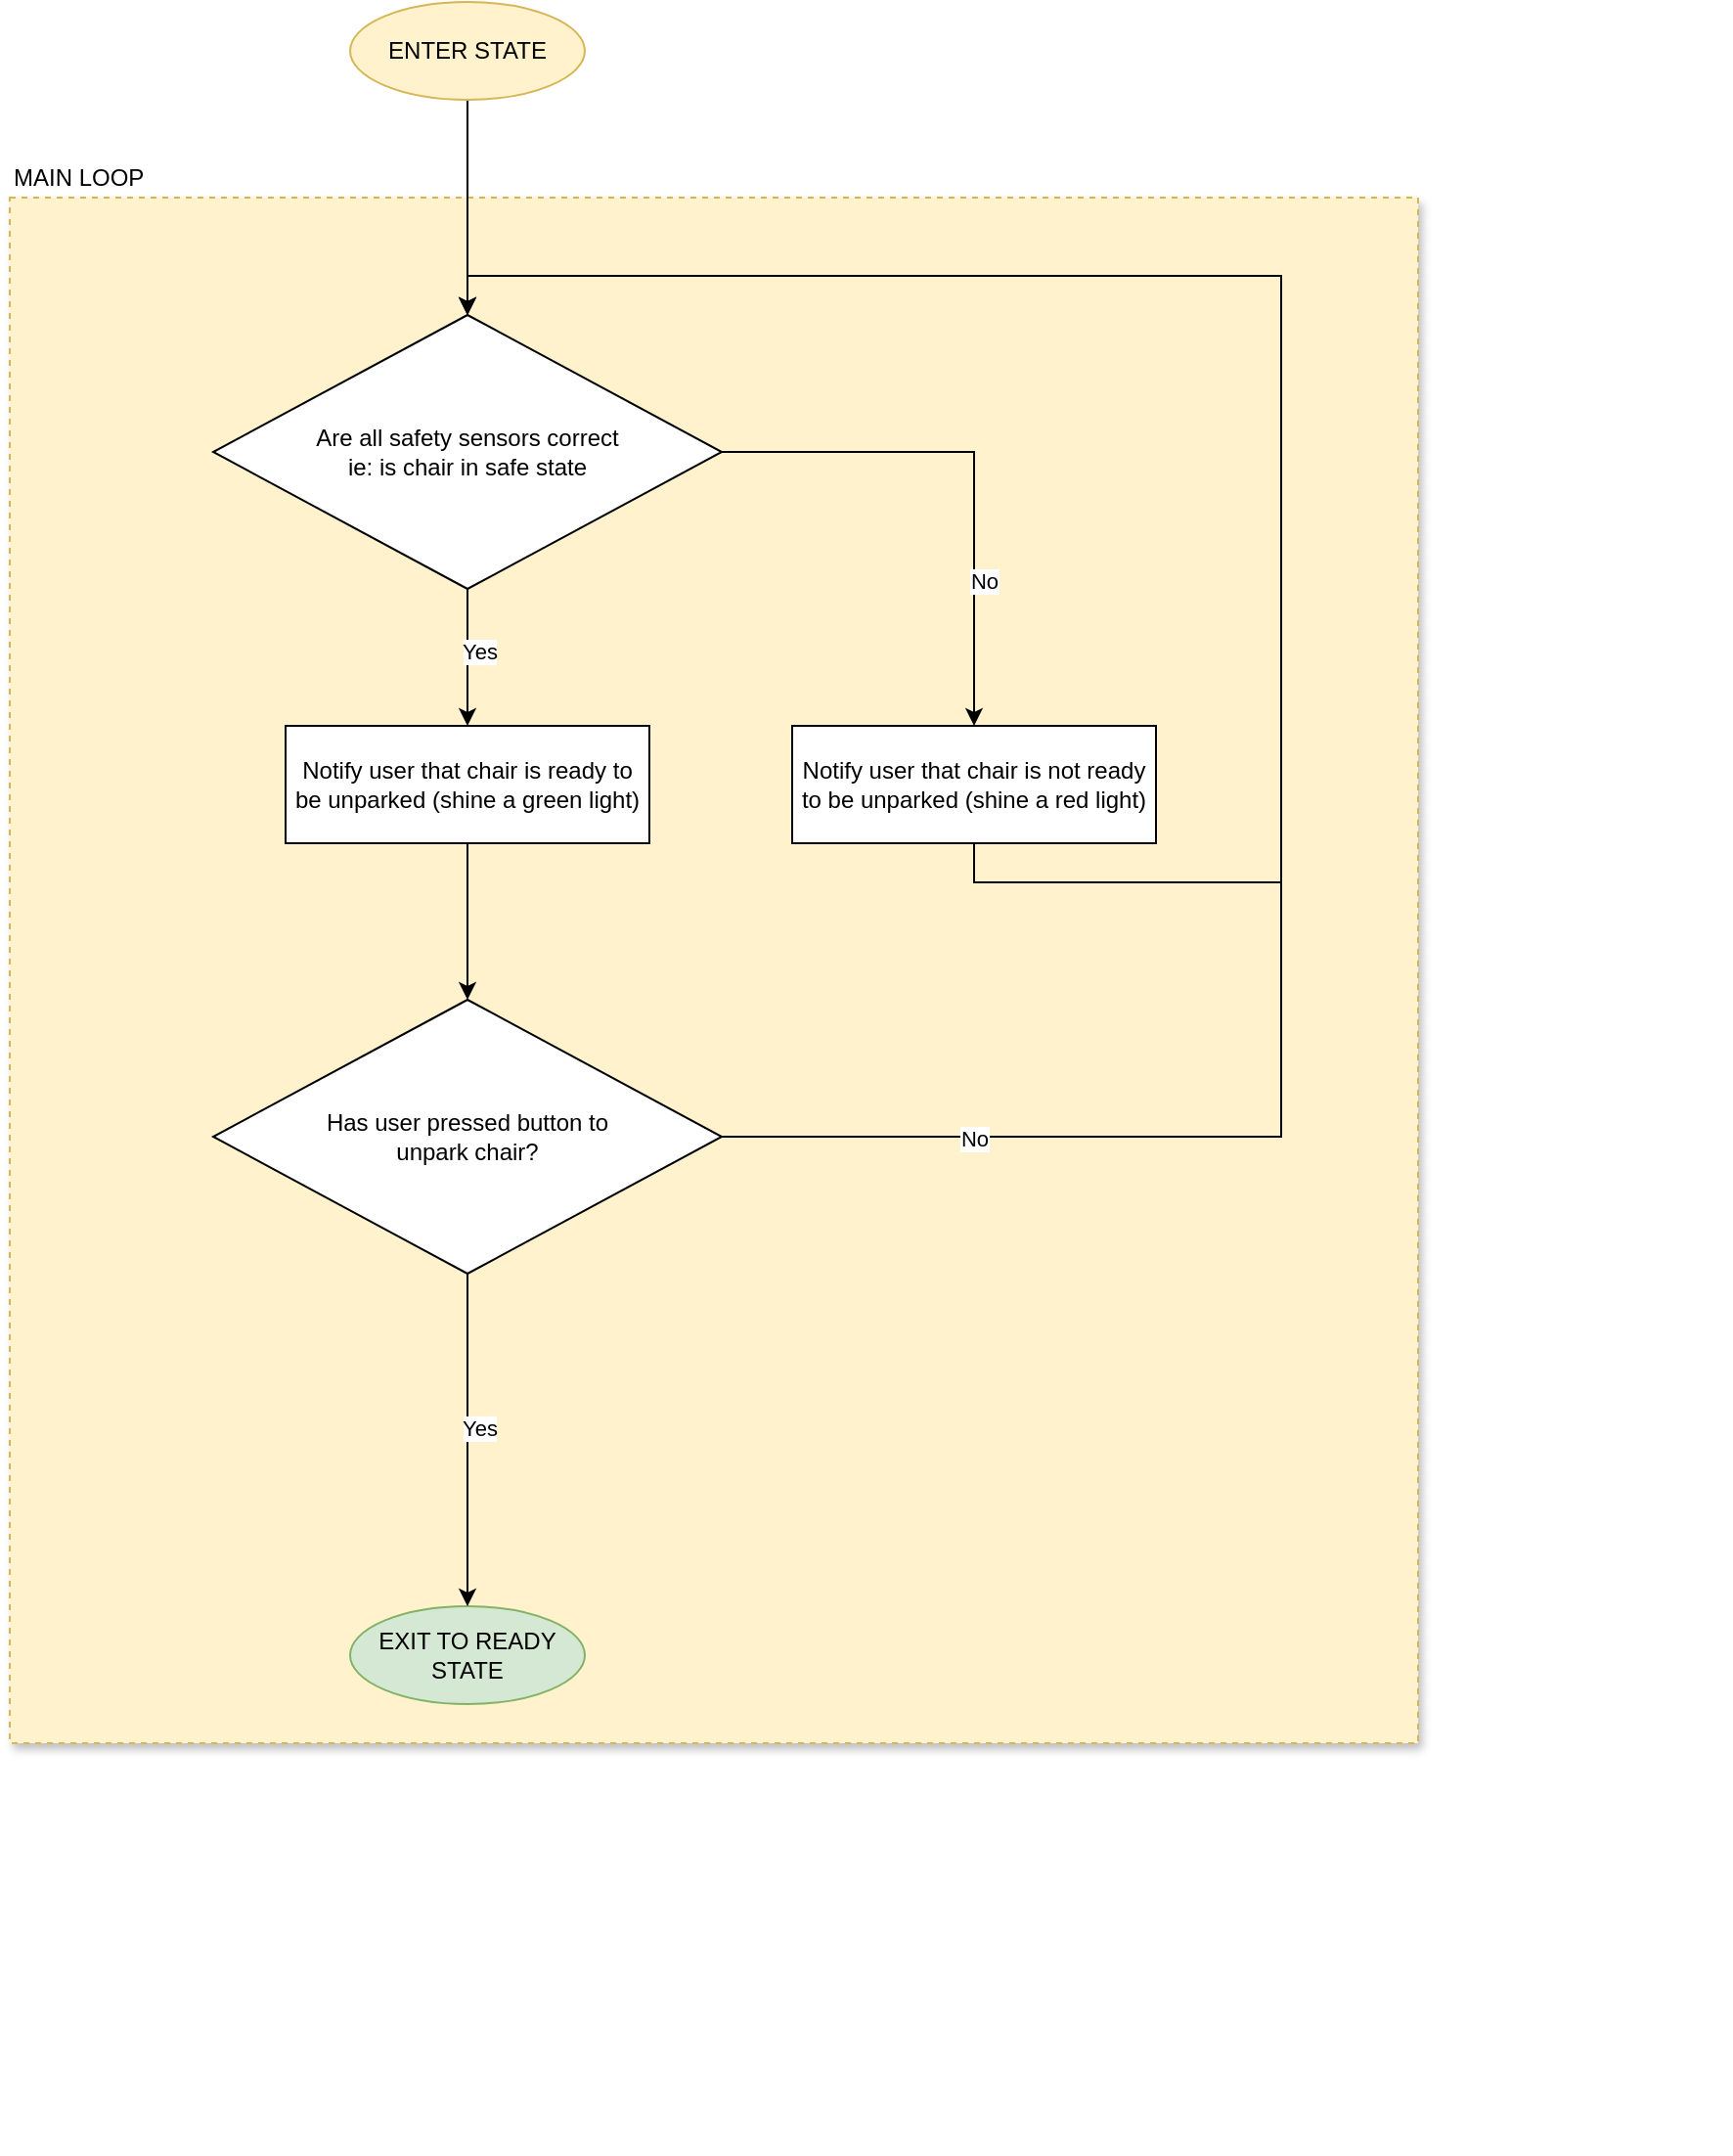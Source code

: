 <mxfile version="13.9.9" type="device"><diagram id="PYm9stL6ZiT4VkvZSm_u" name="Page-1"><mxGraphModel dx="1554" dy="2293" grid="1" gridSize="10" guides="1" tooltips="1" connect="1" arrows="1" fold="1" page="1" pageScale="1" pageWidth="827" pageHeight="1169" math="0" shadow="0"><root><mxCell id="0"/><mxCell id="1" parent="0"/><mxCell id="C-5AnAamHC3Z1AMsoRSv-83" value="" style="rounded=0;whiteSpace=wrap;html=1;shadow=1;dashed=1;fillColor=#fff2cc;strokeColor=#d6b656;" vertex="1" parent="1"><mxGeometry x="180" width="720" height="790" as="geometry"/></mxCell><mxCell id="C-5AnAamHC3Z1AMsoRSv-56" value="" style="group" vertex="1" connectable="0" parent="1"><mxGeometry x="180" y="-20" width="880" height="1020" as="geometry"/></mxCell><mxCell id="C-5AnAamHC3Z1AMsoRSv-25" value="MAIN LOOP" style="text;html=1;strokeColor=none;fillColor=none;align=left;verticalAlign=middle;whiteSpace=wrap;rounded=0;shadow=1;dashed=1;" vertex="1" parent="C-5AnAamHC3Z1AMsoRSv-56"><mxGeometry width="159" height="20" as="geometry"/></mxCell><mxCell id="C-5AnAamHC3Z1AMsoRSv-59" style="edgeStyle=orthogonalEdgeStyle;rounded=0;orthogonalLoop=1;jettySize=auto;html=1;exitX=0.5;exitY=1;exitDx=0;exitDy=0;" edge="1" parent="C-5AnAamHC3Z1AMsoRSv-56" source="C-5AnAamHC3Z1AMsoRSv-53" target="C-5AnAamHC3Z1AMsoRSv-58"><mxGeometry relative="1" as="geometry"/></mxCell><mxCell id="C-5AnAamHC3Z1AMsoRSv-60" value="Yes" style="edgeLabel;html=1;align=center;verticalAlign=middle;resizable=0;points=[];" vertex="1" connectable="0" parent="C-5AnAamHC3Z1AMsoRSv-59"><mxGeometry x="-0.106" y="6" relative="1" as="geometry"><mxPoint as="offset"/></mxGeometry></mxCell><mxCell id="C-5AnAamHC3Z1AMsoRSv-62" style="edgeStyle=orthogonalEdgeStyle;rounded=0;orthogonalLoop=1;jettySize=auto;html=1;exitX=1;exitY=0.5;exitDx=0;exitDy=0;" edge="1" parent="C-5AnAamHC3Z1AMsoRSv-56" source="C-5AnAamHC3Z1AMsoRSv-53" target="C-5AnAamHC3Z1AMsoRSv-61"><mxGeometry relative="1" as="geometry"/></mxCell><mxCell id="C-5AnAamHC3Z1AMsoRSv-63" value="No" style="edgeLabel;html=1;align=center;verticalAlign=middle;resizable=0;points=[];" vertex="1" connectable="0" parent="C-5AnAamHC3Z1AMsoRSv-62"><mxGeometry x="0.45" y="5" relative="1" as="geometry"><mxPoint as="offset"/></mxGeometry></mxCell><mxCell id="C-5AnAamHC3Z1AMsoRSv-53" value="Are all safety sensors correct ie: is chair in safe state" style="rhombus;whiteSpace=wrap;html=1;spacing=50;" vertex="1" parent="C-5AnAamHC3Z1AMsoRSv-56"><mxGeometry x="104" y="80" width="260" height="140" as="geometry"/></mxCell><mxCell id="C-5AnAamHC3Z1AMsoRSv-76" style="edgeStyle=orthogonalEdgeStyle;rounded=0;orthogonalLoop=1;jettySize=auto;html=1;exitX=0.5;exitY=1;exitDx=0;exitDy=0;entryX=0.5;entryY=0;entryDx=0;entryDy=0;" edge="1" parent="C-5AnAamHC3Z1AMsoRSv-56" source="C-5AnAamHC3Z1AMsoRSv-58" target="C-5AnAamHC3Z1AMsoRSv-75"><mxGeometry relative="1" as="geometry"/></mxCell><mxCell id="C-5AnAamHC3Z1AMsoRSv-58" value="Notify user that chair is ready to be unparked (shine a green light)" style="rounded=0;whiteSpace=wrap;html=1;" vertex="1" parent="C-5AnAamHC3Z1AMsoRSv-56"><mxGeometry x="141" y="290" width="186" height="60" as="geometry"/></mxCell><mxCell id="C-5AnAamHC3Z1AMsoRSv-79" style="edgeStyle=orthogonalEdgeStyle;rounded=0;orthogonalLoop=1;jettySize=auto;html=1;exitX=0.5;exitY=1;exitDx=0;exitDy=0;entryX=0.5;entryY=0;entryDx=0;entryDy=0;" edge="1" parent="C-5AnAamHC3Z1AMsoRSv-56" source="C-5AnAamHC3Z1AMsoRSv-61" target="C-5AnAamHC3Z1AMsoRSv-53"><mxGeometry relative="1" as="geometry"><Array as="points"><mxPoint x="493" y="370"/><mxPoint x="650" y="370"/><mxPoint x="650" y="60"/><mxPoint x="234" y="60"/></Array></mxGeometry></mxCell><mxCell id="C-5AnAamHC3Z1AMsoRSv-61" value="Notify user that chair is not ready to be unparked (shine a red light)" style="rounded=0;whiteSpace=wrap;html=1;" vertex="1" parent="C-5AnAamHC3Z1AMsoRSv-56"><mxGeometry x="400" y="290" width="186" height="60" as="geometry"/></mxCell><mxCell id="C-5AnAamHC3Z1AMsoRSv-5" value="EXIT TO READY STATE" style="ellipse;whiteSpace=wrap;html=1;fillColor=#d5e8d4;strokeColor=#82b366;" vertex="1" parent="C-5AnAamHC3Z1AMsoRSv-56"><mxGeometry x="174" y="740" width="120" height="50" as="geometry"/></mxCell><mxCell id="C-5AnAamHC3Z1AMsoRSv-77" style="edgeStyle=orthogonalEdgeStyle;rounded=0;orthogonalLoop=1;jettySize=auto;html=1;exitX=0.5;exitY=1;exitDx=0;exitDy=0;entryX=0.5;entryY=0;entryDx=0;entryDy=0;" edge="1" parent="C-5AnAamHC3Z1AMsoRSv-56" source="C-5AnAamHC3Z1AMsoRSv-75" target="C-5AnAamHC3Z1AMsoRSv-5"><mxGeometry relative="1" as="geometry"/></mxCell><mxCell id="C-5AnAamHC3Z1AMsoRSv-78" value="Yes" style="edgeLabel;html=1;align=center;verticalAlign=middle;resizable=0;points=[];" vertex="1" connectable="0" parent="C-5AnAamHC3Z1AMsoRSv-77"><mxGeometry x="-0.076" y="6" relative="1" as="geometry"><mxPoint as="offset"/></mxGeometry></mxCell><mxCell id="C-5AnAamHC3Z1AMsoRSv-80" style="edgeStyle=orthogonalEdgeStyle;rounded=0;orthogonalLoop=1;jettySize=auto;html=1;exitX=1;exitY=0.5;exitDx=0;exitDy=0;entryX=0.5;entryY=0;entryDx=0;entryDy=0;" edge="1" parent="C-5AnAamHC3Z1AMsoRSv-56" source="C-5AnAamHC3Z1AMsoRSv-75" target="C-5AnAamHC3Z1AMsoRSv-53"><mxGeometry relative="1" as="geometry"><Array as="points"><mxPoint x="650" y="500"/><mxPoint x="650" y="60"/><mxPoint x="234" y="60"/></Array></mxGeometry></mxCell><mxCell id="C-5AnAamHC3Z1AMsoRSv-81" value="No" style="edgeLabel;html=1;align=center;verticalAlign=middle;resizable=0;points=[];" vertex="1" connectable="0" parent="C-5AnAamHC3Z1AMsoRSv-80"><mxGeometry x="-0.424" y="-6" relative="1" as="geometry"><mxPoint x="-163.06" y="49.18" as="offset"/></mxGeometry></mxCell><mxCell id="C-5AnAamHC3Z1AMsoRSv-75" value="Has user pressed button to unpark chair?" style="rhombus;whiteSpace=wrap;html=1;spacing=50;" vertex="1" parent="C-5AnAamHC3Z1AMsoRSv-56"><mxGeometry x="104" y="430" width="260" height="140" as="geometry"/></mxCell><mxCell id="C-5AnAamHC3Z1AMsoRSv-57" style="edgeStyle=orthogonalEdgeStyle;rounded=0;orthogonalLoop=1;jettySize=auto;html=1;exitX=0.5;exitY=1;exitDx=0;exitDy=0;" edge="1" parent="1" source="C-5AnAamHC3Z1AMsoRSv-7" target="C-5AnAamHC3Z1AMsoRSv-53"><mxGeometry relative="1" as="geometry"/></mxCell><mxCell id="C-5AnAamHC3Z1AMsoRSv-7" value="ENTER STATE" style="ellipse;whiteSpace=wrap;html=1;fillColor=#fff2cc;strokeColor=#d6b656;" vertex="1" parent="1"><mxGeometry x="354" y="-100" width="120" height="50" as="geometry"/></mxCell></root></mxGraphModel></diagram></mxfile>